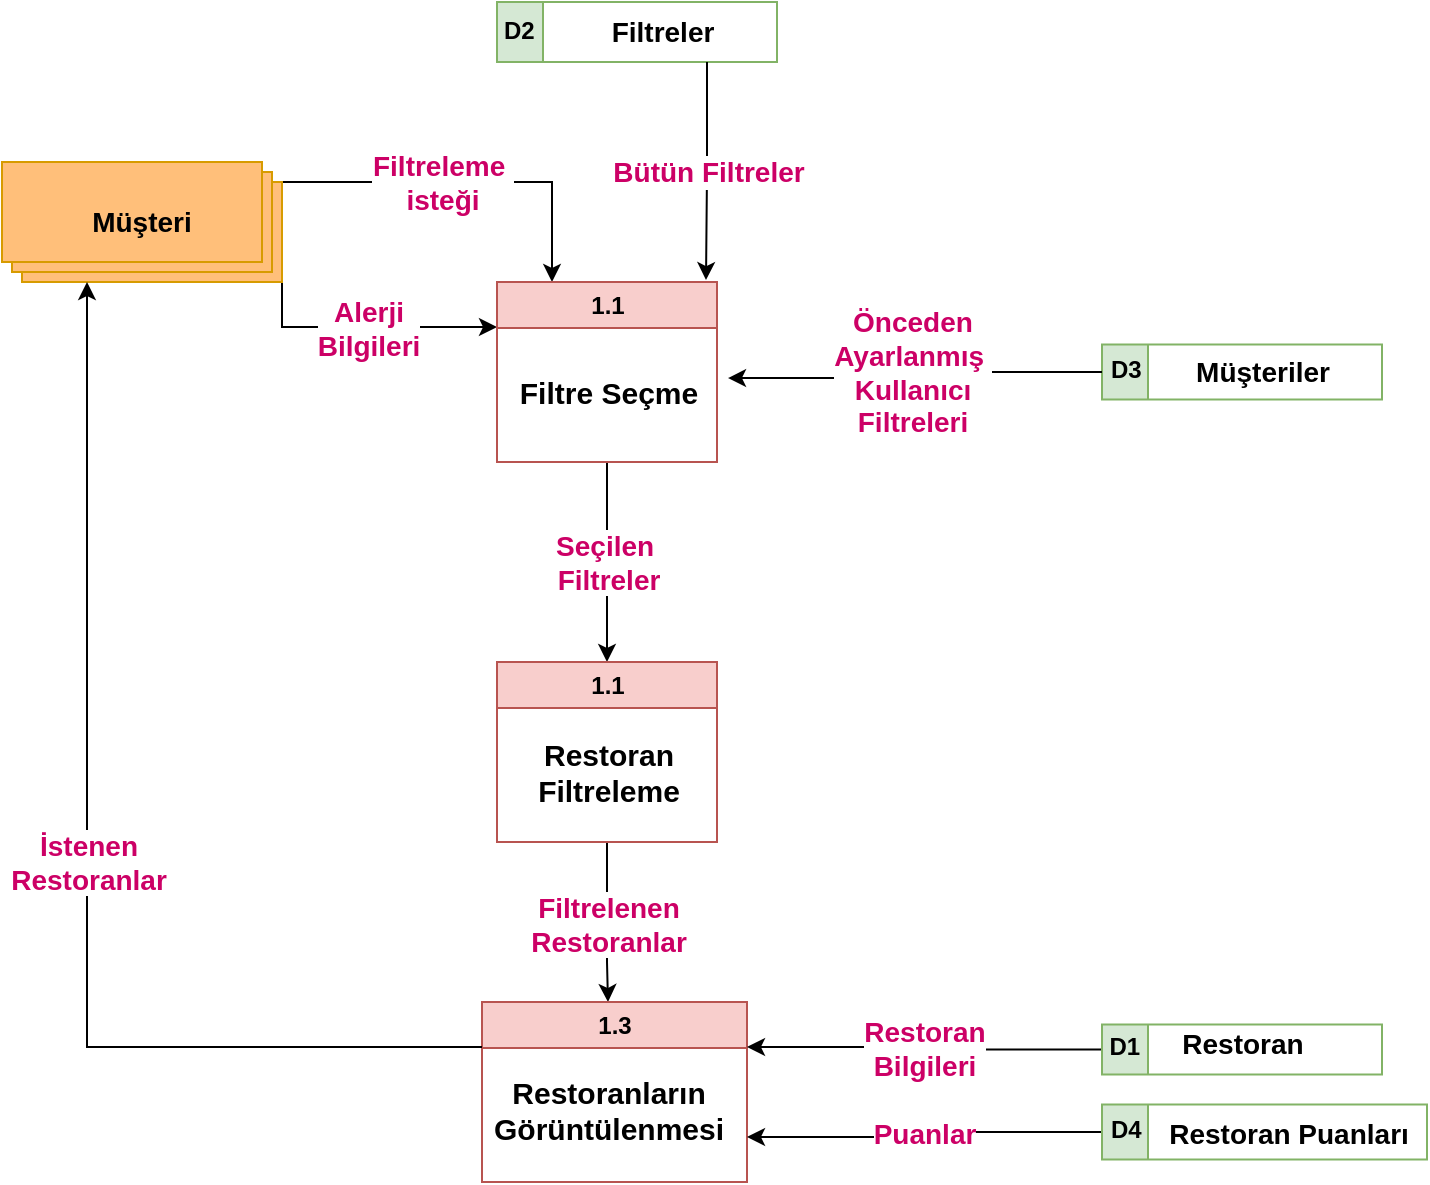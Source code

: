 <mxfile version="24.1.0" type="device">
  <diagram name="Sayfa -1" id="8uNHC0QrCmWmZec1Iomy">
    <mxGraphModel dx="1434" dy="844" grid="1" gridSize="10" guides="1" tooltips="1" connect="1" arrows="1" fold="1" page="1" pageScale="1" pageWidth="827" pageHeight="1169" math="0" shadow="0">
      <root>
        <mxCell id="0" />
        <mxCell id="1" parent="0" />
        <mxCell id="DEiK5nL0CeaiSsALSoxO-16" value="&lt;b&gt;&lt;font color=&quot;#cc0066&quot; style=&quot;font-size: 14px;&quot;&gt;Filtreleme&amp;nbsp;&lt;/font&gt;&lt;/b&gt;&lt;div&gt;&lt;b&gt;&lt;font color=&quot;#cc0066&quot; style=&quot;font-size: 14px;&quot;&gt;isteği&lt;/font&gt;&lt;/b&gt;&lt;/div&gt;" style="edgeStyle=orthogonalEdgeStyle;rounded=0;orthogonalLoop=1;jettySize=auto;html=1;exitX=0;exitY=0;exitDx=140;exitDy=10;exitPerimeter=0;entryX=0.25;entryY=0;entryDx=0;entryDy=0;" edge="1" parent="1" source="DEiK5nL0CeaiSsALSoxO-1" target="DEiK5nL0CeaiSsALSoxO-2">
          <mxGeometry x="-0.135" relative="1" as="geometry">
            <mxPoint as="offset" />
          </mxGeometry>
        </mxCell>
        <mxCell id="DEiK5nL0CeaiSsALSoxO-17" value="&lt;b style=&quot;font-size: 14px;&quot;&gt;&lt;font color=&quot;#cc0066&quot; style=&quot;font-size: 14px;&quot;&gt;Alerji&lt;/font&gt;&lt;/b&gt;&lt;div style=&quot;font-size: 14px;&quot;&gt;&lt;b style=&quot;&quot;&gt;&lt;font color=&quot;#cc0066&quot; style=&quot;font-size: 14px;&quot;&gt;Bilgileri&lt;/font&gt;&lt;/b&gt;&lt;/div&gt;" style="edgeStyle=orthogonalEdgeStyle;rounded=0;orthogonalLoop=1;jettySize=auto;html=1;exitX=0;exitY=0;exitDx=140;exitDy=60;exitPerimeter=0;entryX=0;entryY=0.25;entryDx=0;entryDy=0;" edge="1" parent="1" source="DEiK5nL0CeaiSsALSoxO-1" target="DEiK5nL0CeaiSsALSoxO-2">
          <mxGeometry relative="1" as="geometry" />
        </mxCell>
        <mxCell id="DEiK5nL0CeaiSsALSoxO-1" value="&lt;span style=&quot;font-size: 14px;&quot;&gt;&lt;b&gt;Müşteri&lt;/b&gt;&lt;/span&gt;" style="verticalLabelPosition=middle;verticalAlign=middle;html=1;shape=mxgraph.basic.layered_rect;dx=10;outlineConnect=0;whiteSpace=wrap;fillColor=#ffbf7a;strokeColor=#d79b00;labelPosition=center;align=center;" vertex="1" parent="1">
          <mxGeometry x="10" y="130" width="140" height="60" as="geometry" />
        </mxCell>
        <mxCell id="DEiK5nL0CeaiSsALSoxO-20" value="&lt;b style=&quot;font-size: 14px;&quot;&gt;&lt;font color=&quot;#cc0066&quot; style=&quot;font-size: 14px;&quot;&gt;Seçilen&amp;nbsp;&lt;/font&gt;&lt;/b&gt;&lt;div style=&quot;font-size: 14px;&quot;&gt;&lt;b style=&quot;&quot;&gt;&lt;font color=&quot;#cc0066&quot; style=&quot;font-size: 14px;&quot;&gt;Filtreler&lt;/font&gt;&lt;/b&gt;&lt;/div&gt;" style="edgeStyle=orthogonalEdgeStyle;rounded=0;orthogonalLoop=1;jettySize=auto;html=1;exitX=0.5;exitY=1;exitDx=0;exitDy=0;entryX=0.5;entryY=0;entryDx=0;entryDy=0;" edge="1" parent="1" source="DEiK5nL0CeaiSsALSoxO-2" target="DEiK5nL0CeaiSsALSoxO-4">
          <mxGeometry relative="1" as="geometry">
            <mxPoint as="offset" />
          </mxGeometry>
        </mxCell>
        <mxCell id="DEiK5nL0CeaiSsALSoxO-2" value="1.1" style="swimlane;whiteSpace=wrap;html=1;fillColor=#f8cecc;strokeColor=#b85450;" vertex="1" parent="1">
          <mxGeometry x="257.5" y="190" width="110" height="90" as="geometry" />
        </mxCell>
        <mxCell id="DEiK5nL0CeaiSsALSoxO-3" value="&lt;b&gt;&lt;font style=&quot;font-size: 15px;&quot;&gt;Filtre Seçme&lt;/font&gt;&lt;/b&gt;" style="text;html=1;align=center;verticalAlign=middle;resizable=0;points=[];autosize=1;strokeColor=none;fillColor=none;" vertex="1" parent="DEiK5nL0CeaiSsALSoxO-2">
          <mxGeometry y="40" width="110" height="30" as="geometry" />
        </mxCell>
        <mxCell id="DEiK5nL0CeaiSsALSoxO-23" value="&lt;b style=&quot;font-size: 14px;&quot;&gt;&lt;font color=&quot;#cc0066&quot; style=&quot;font-size: 14px;&quot;&gt;Filtrelenen&lt;/font&gt;&lt;/b&gt;&lt;div style=&quot;font-size: 14px;&quot;&gt;&lt;b style=&quot;&quot;&gt;&lt;font color=&quot;#cc0066&quot; style=&quot;font-size: 14px;&quot;&gt;Restoranlar&lt;/font&gt;&lt;/b&gt;&lt;/div&gt;" style="edgeStyle=orthogonalEdgeStyle;rounded=0;orthogonalLoop=1;jettySize=auto;html=1;exitX=0.5;exitY=1;exitDx=0;exitDy=0;" edge="1" parent="1" source="DEiK5nL0CeaiSsALSoxO-4" target="DEiK5nL0CeaiSsALSoxO-6">
          <mxGeometry relative="1" as="geometry">
            <Array as="points">
              <mxPoint x="313" y="530" />
              <mxPoint x="313" y="530" />
            </Array>
          </mxGeometry>
        </mxCell>
        <mxCell id="DEiK5nL0CeaiSsALSoxO-4" value="1.1" style="swimlane;whiteSpace=wrap;html=1;fillColor=#f8cecc;strokeColor=#b85450;" vertex="1" parent="1">
          <mxGeometry x="257.5" y="380" width="110" height="90" as="geometry" />
        </mxCell>
        <mxCell id="DEiK5nL0CeaiSsALSoxO-5" value="&lt;span style=&quot;font-size: 15px;&quot;&gt;&lt;b&gt;Restoran&lt;/b&gt;&lt;/span&gt;&lt;div&gt;&lt;span style=&quot;font-size: 15px;&quot;&gt;&lt;b&gt;Filtreleme&lt;/b&gt;&lt;/span&gt;&lt;/div&gt;" style="text;html=1;align=center;verticalAlign=middle;resizable=0;points=[];autosize=1;strokeColor=none;fillColor=none;" vertex="1" parent="DEiK5nL0CeaiSsALSoxO-4">
          <mxGeometry x="10" y="30" width="90" height="50" as="geometry" />
        </mxCell>
        <mxCell id="DEiK5nL0CeaiSsALSoxO-6" value="1.3" style="swimlane;whiteSpace=wrap;html=1;fillColor=#f8cecc;strokeColor=#b85450;" vertex="1" parent="1">
          <mxGeometry x="250" y="550" width="132.5" height="90" as="geometry" />
        </mxCell>
        <mxCell id="DEiK5nL0CeaiSsALSoxO-7" value="&lt;span style=&quot;font-size: 15px;&quot;&gt;&lt;b&gt;Restoranların&lt;/b&gt;&lt;/span&gt;&lt;div&gt;&lt;span style=&quot;font-size: 15px;&quot;&gt;&lt;b&gt;Görüntülenmesi&lt;/b&gt;&lt;/span&gt;&lt;/div&gt;" style="text;html=1;align=center;verticalAlign=middle;resizable=0;points=[];autosize=1;strokeColor=none;fillColor=none;" vertex="1" parent="DEiK5nL0CeaiSsALSoxO-6">
          <mxGeometry x="-7.5" y="28.75" width="140" height="50" as="geometry" />
        </mxCell>
        <mxCell id="DEiK5nL0CeaiSsALSoxO-8" value="D2" style="swimlane;horizontal=0;whiteSpace=wrap;html=1;startSize=23;textDirection=vertical-lr;fillColor=#d5e8d4;strokeColor=#82b366;" vertex="1" parent="1">
          <mxGeometry x="257.5" y="50" width="140" height="30" as="geometry" />
        </mxCell>
        <mxCell id="DEiK5nL0CeaiSsALSoxO-9" value="&lt;b&gt;&lt;font style=&quot;font-size: 14px;&quot;&gt;Filtreler&lt;/font&gt;&lt;/b&gt;" style="text;html=1;align=center;verticalAlign=middle;resizable=0;points=[];autosize=1;strokeColor=none;fillColor=none;" vertex="1" parent="DEiK5nL0CeaiSsALSoxO-8">
          <mxGeometry x="47.5" width="70" height="30" as="geometry" />
        </mxCell>
        <mxCell id="DEiK5nL0CeaiSsALSoxO-10" value="D3" style="swimlane;horizontal=0;whiteSpace=wrap;html=1;startSize=23;textDirection=vertical-lr;fillColor=#d5e8d4;strokeColor=#82b366;" vertex="1" parent="1">
          <mxGeometry x="560" y="221.25" width="140" height="27.5" as="geometry" />
        </mxCell>
        <mxCell id="DEiK5nL0CeaiSsALSoxO-28" value="&lt;b style=&quot;font-size: 14px;&quot;&gt;&lt;font color=&quot;#cc0066&quot; style=&quot;font-size: 14px;&quot;&gt;Restoran&lt;/font&gt;&lt;/b&gt;&lt;div style=&quot;font-size: 14px;&quot;&gt;&lt;b style=&quot;&quot;&gt;&lt;font color=&quot;#cc0066&quot; style=&quot;font-size: 14px;&quot;&gt;Bilgileri&lt;/font&gt;&lt;/b&gt;&lt;/div&gt;" style="edgeStyle=orthogonalEdgeStyle;rounded=0;orthogonalLoop=1;jettySize=auto;html=1;exitX=0;exitY=0.5;exitDx=0;exitDy=0;entryX=1;entryY=0.25;entryDx=0;entryDy=0;" edge="1" parent="1" source="DEiK5nL0CeaiSsALSoxO-12" target="DEiK5nL0CeaiSsALSoxO-6">
          <mxGeometry relative="1" as="geometry" />
        </mxCell>
        <mxCell id="DEiK5nL0CeaiSsALSoxO-12" value="D1" style="swimlane;horizontal=0;whiteSpace=wrap;html=1;startSize=23;textDirection=vertical-lr;fillColor=#d5e8d4;strokeColor=#82b366;" vertex="1" parent="1">
          <mxGeometry x="560" y="561.25" width="140" height="25" as="geometry" />
        </mxCell>
        <mxCell id="DEiK5nL0CeaiSsALSoxO-13" value="&lt;b&gt;&lt;font style=&quot;font-size: 14px;&quot;&gt;Restoran&lt;/font&gt;&lt;/b&gt;" style="text;html=1;align=center;verticalAlign=middle;resizable=0;points=[];autosize=1;strokeColor=none;fillColor=none;" vertex="1" parent="DEiK5nL0CeaiSsALSoxO-12">
          <mxGeometry x="30" y="-5" width="80" height="30" as="geometry" />
        </mxCell>
        <mxCell id="DEiK5nL0CeaiSsALSoxO-30" value="&lt;b&gt;&lt;font color=&quot;#cc0066&quot; style=&quot;font-size: 14px;&quot;&gt;Puanlar&lt;/font&gt;&lt;/b&gt;" style="edgeStyle=orthogonalEdgeStyle;rounded=0;orthogonalLoop=1;jettySize=auto;html=1;exitX=0;exitY=0.5;exitDx=0;exitDy=0;entryX=1;entryY=0.75;entryDx=0;entryDy=0;" edge="1" parent="1" source="DEiK5nL0CeaiSsALSoxO-14" target="DEiK5nL0CeaiSsALSoxO-6">
          <mxGeometry relative="1" as="geometry" />
        </mxCell>
        <mxCell id="DEiK5nL0CeaiSsALSoxO-14" value="D4" style="swimlane;horizontal=0;whiteSpace=wrap;html=1;startSize=23;textDirection=vertical-lr;fillColor=#d5e8d4;strokeColor=#82b366;" vertex="1" parent="1">
          <mxGeometry x="560" y="601.25" width="162.5" height="27.5" as="geometry" />
        </mxCell>
        <mxCell id="DEiK5nL0CeaiSsALSoxO-15" value="&lt;b&gt;&lt;font style=&quot;font-size: 14px;&quot;&gt;Restoran Puanları&lt;/font&gt;&lt;/b&gt;" style="text;html=1;align=center;verticalAlign=middle;resizable=0;points=[];autosize=1;strokeColor=none;fillColor=none;" vertex="1" parent="DEiK5nL0CeaiSsALSoxO-14">
          <mxGeometry x="22.5" width="140" height="30" as="geometry" />
        </mxCell>
        <mxCell id="DEiK5nL0CeaiSsALSoxO-24" value="&lt;b style=&quot;font-size: 14px;&quot;&gt;&lt;font color=&quot;#cc0066&quot; style=&quot;font-size: 14px;&quot;&gt;İstenen&lt;/font&gt;&lt;/b&gt;&lt;div style=&quot;font-size: 14px;&quot;&gt;&lt;b style=&quot;&quot;&gt;&lt;font color=&quot;#cc0066&quot; style=&quot;font-size: 14px;&quot;&gt;Restoranlar&lt;/font&gt;&lt;/b&gt;&lt;/div&gt;" style="edgeStyle=orthogonalEdgeStyle;rounded=0;orthogonalLoop=1;jettySize=auto;html=1;exitX=0;exitY=0.25;exitDx=0;exitDy=0;entryX=0;entryY=0;entryDx=42.5;entryDy=60;entryPerimeter=0;" edge="1" parent="1" source="DEiK5nL0CeaiSsALSoxO-6" target="DEiK5nL0CeaiSsALSoxO-1">
          <mxGeometry relative="1" as="geometry" />
        </mxCell>
        <mxCell id="DEiK5nL0CeaiSsALSoxO-26" value="&lt;b&gt;&lt;font color=&quot;#cc0066&quot; style=&quot;font-size: 14px;&quot;&gt;Bütün Filtreler&lt;/font&gt;&lt;/b&gt;" style="edgeStyle=orthogonalEdgeStyle;rounded=0;orthogonalLoop=1;jettySize=auto;html=1;exitX=0.75;exitY=1;exitDx=0;exitDy=0;entryX=0.95;entryY=-0.011;entryDx=0;entryDy=0;entryPerimeter=0;" edge="1" parent="1" source="DEiK5nL0CeaiSsALSoxO-8" target="DEiK5nL0CeaiSsALSoxO-2">
          <mxGeometry relative="1" as="geometry" />
        </mxCell>
        <mxCell id="DEiK5nL0CeaiSsALSoxO-27" value="&lt;b style=&quot;font-size: 14px;&quot;&gt;&lt;font color=&quot;#cc0066&quot; style=&quot;font-size: 14px;&quot;&gt;Önceden&lt;/font&gt;&lt;/b&gt;&lt;div style=&quot;font-size: 14px;&quot;&gt;&lt;b&gt;&lt;font color=&quot;#cc0066&quot; style=&quot;font-size: 14px;&quot;&gt;Ayarlanmış&amp;nbsp;&lt;/font&gt;&lt;/b&gt;&lt;/div&gt;&lt;div style=&quot;font-size: 14px;&quot;&gt;&lt;b&gt;&lt;font color=&quot;#cc0066&quot; style=&quot;font-size: 14px;&quot;&gt;Kullanıcı&lt;/font&gt;&lt;/b&gt;&lt;/div&gt;&lt;div style=&quot;font-size: 14px;&quot;&gt;&lt;b style=&quot;&quot;&gt;&lt;font color=&quot;#cc0066&quot; style=&quot;font-size: 14px;&quot;&gt;Filtreleri&lt;/font&gt;&lt;/b&gt;&lt;/div&gt;" style="edgeStyle=orthogonalEdgeStyle;rounded=0;orthogonalLoop=1;jettySize=auto;html=1;exitX=0;exitY=0.5;exitDx=0;exitDy=0;entryX=1.05;entryY=0.267;entryDx=0;entryDy=0;entryPerimeter=0;" edge="1" parent="1" source="DEiK5nL0CeaiSsALSoxO-10" target="DEiK5nL0CeaiSsALSoxO-3">
          <mxGeometry relative="1" as="geometry" />
        </mxCell>
        <mxCell id="DEiK5nL0CeaiSsALSoxO-11" value="&lt;b&gt;&lt;font style=&quot;font-size: 14px;&quot;&gt;Müşteriler&lt;/font&gt;&lt;/b&gt;" style="text;html=1;align=center;verticalAlign=middle;resizable=0;points=[];autosize=1;strokeColor=none;fillColor=none;" vertex="1" parent="1">
          <mxGeometry x="595" y="220" width="90" height="30" as="geometry" />
        </mxCell>
      </root>
    </mxGraphModel>
  </diagram>
</mxfile>
